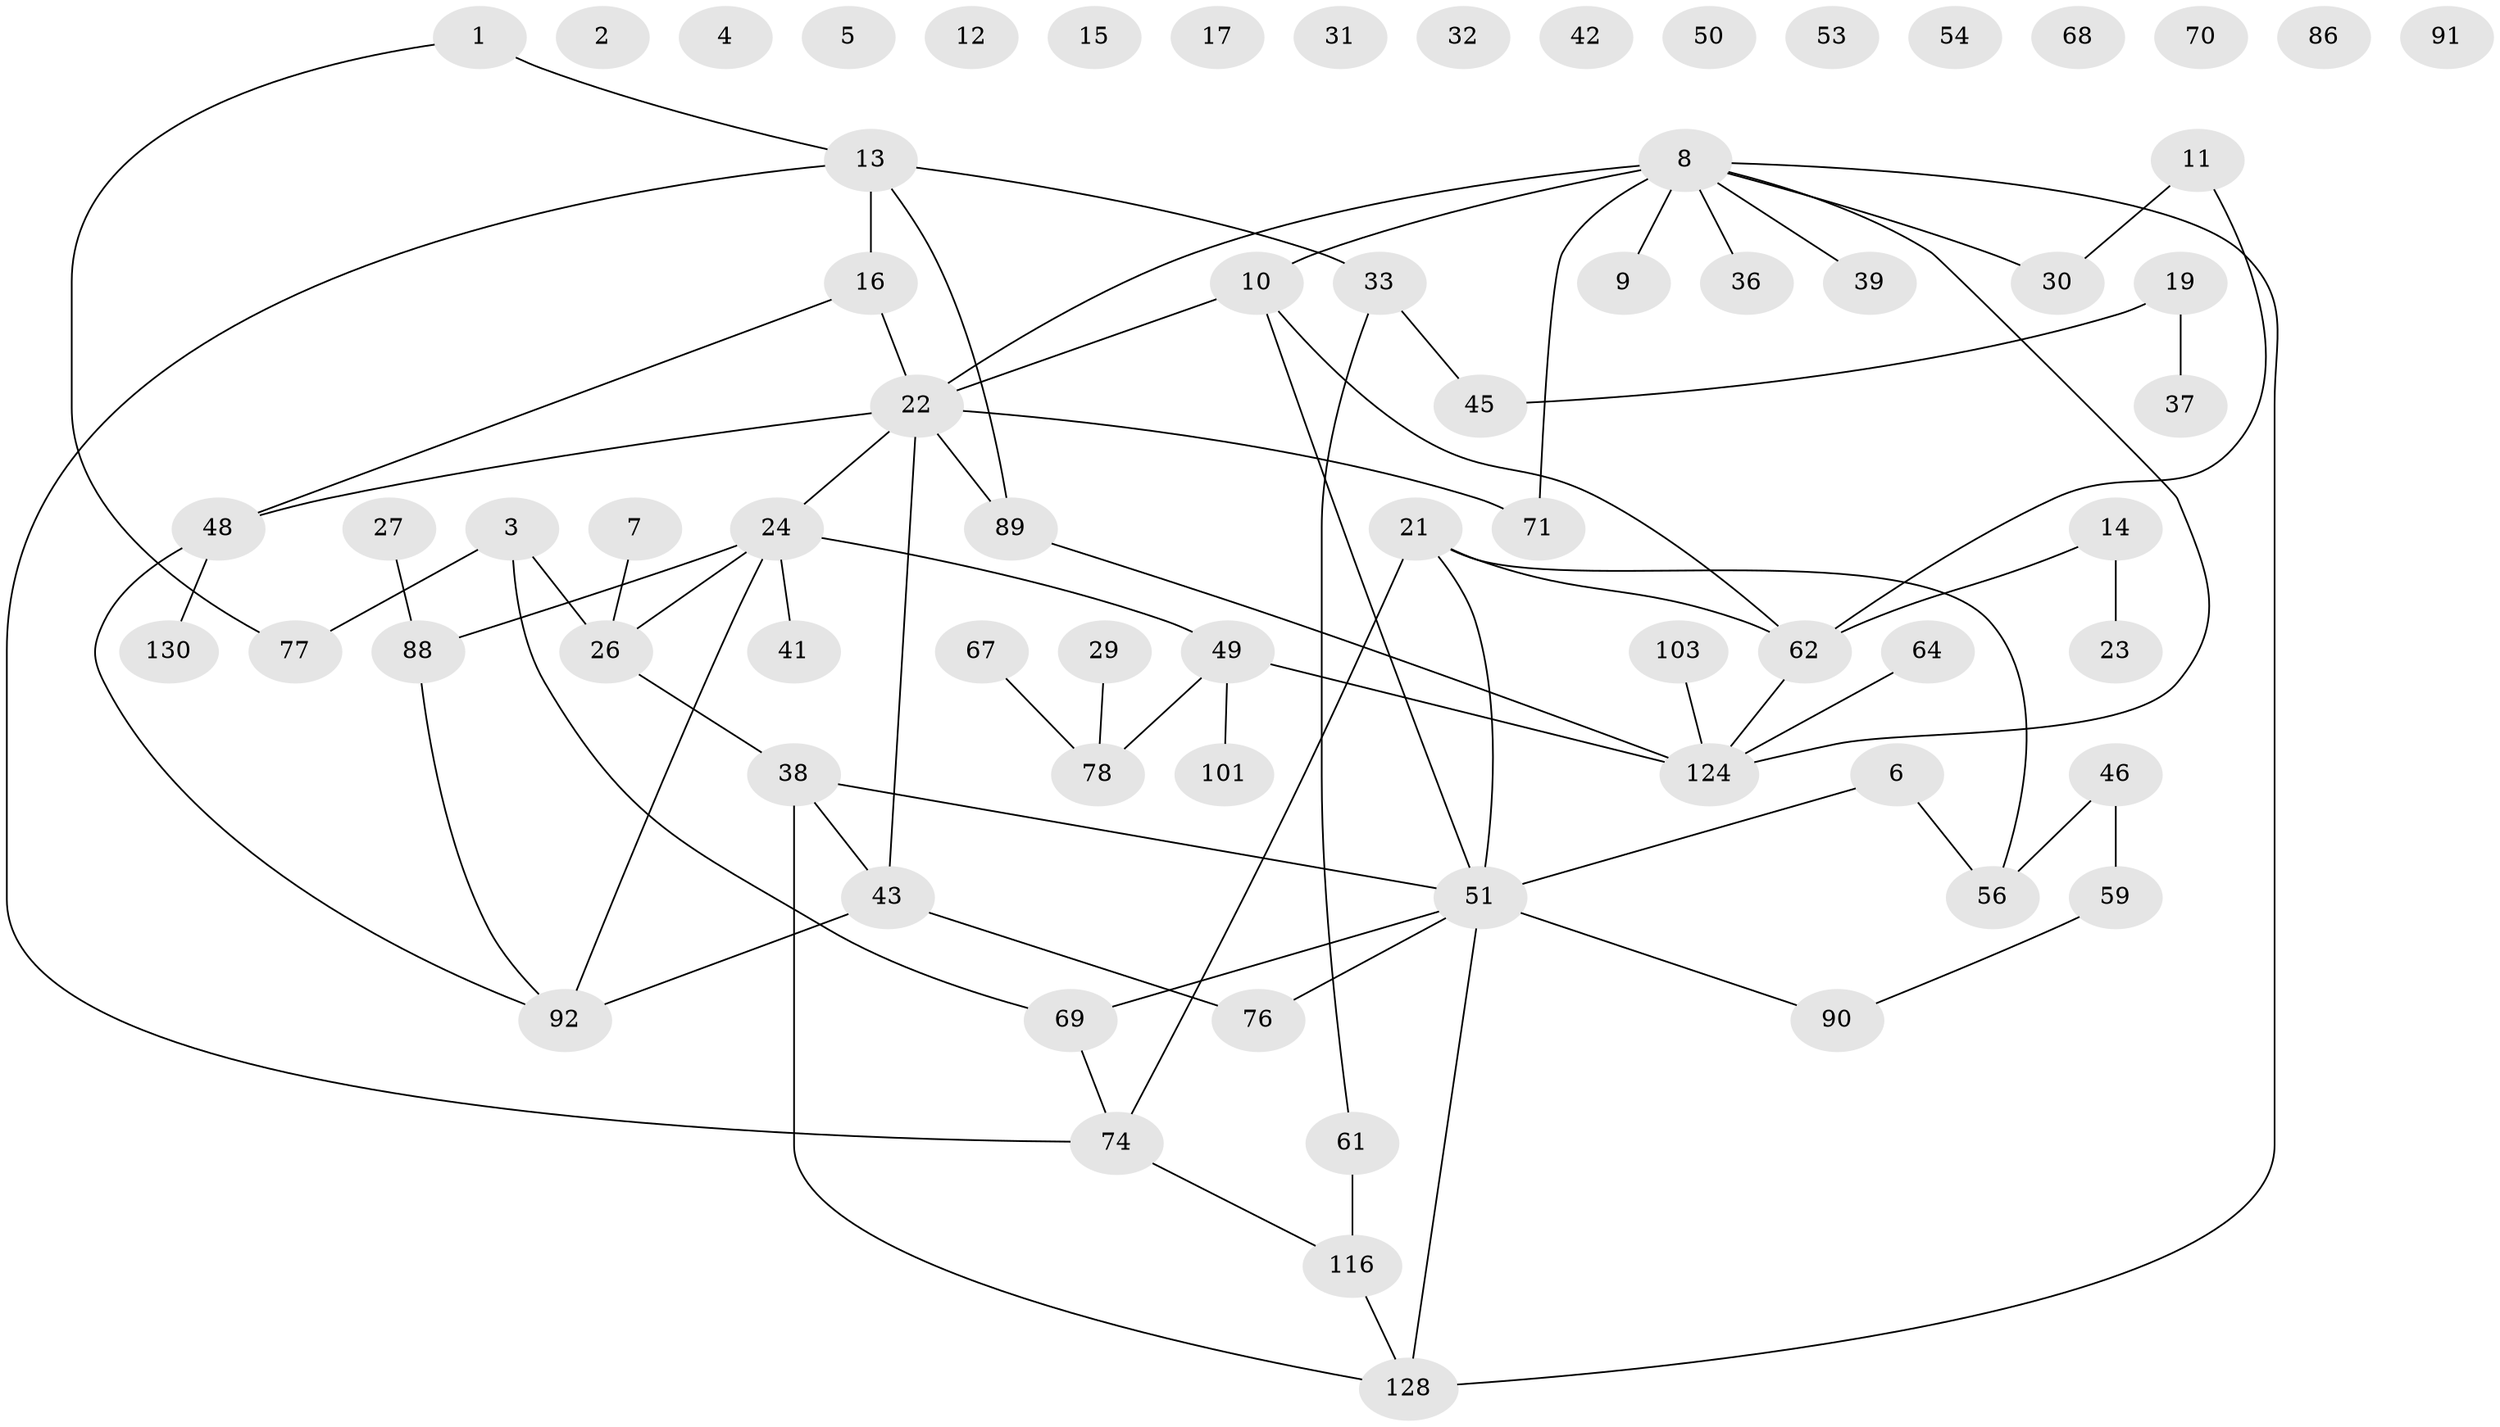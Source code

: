 // original degree distribution, {2: 0.3617021276595745, 0: 0.07092198581560284, 3: 0.19148936170212766, 4: 0.07092198581560284, 5: 0.014184397163120567, 1: 0.2624113475177305, 9: 0.0070921985815602835, 8: 0.0070921985815602835, 7: 0.0070921985815602835, 6: 0.0070921985815602835}
// Generated by graph-tools (version 1.1) at 2025/12/03/09/25 04:12:54]
// undirected, 70 vertices, 78 edges
graph export_dot {
graph [start="1"]
  node [color=gray90,style=filled];
  1;
  2;
  3 [super="+118"];
  4;
  5;
  6 [super="+132"];
  7 [super="+138"];
  8 [super="+18"];
  9 [super="+85+20"];
  10 [super="+140+60+28"];
  11;
  12 [super="+115+55"];
  13 [super="+40+47+72+112"];
  14 [super="+119"];
  15 [super="+35"];
  16 [super="+96"];
  17 [super="+34"];
  19;
  21 [super="+66"];
  22 [super="+25"];
  23;
  24 [super="+137+57+44"];
  26 [super="+93"];
  27 [super="+123"];
  29;
  30 [super="+125"];
  31 [super="+141"];
  32;
  33 [super="+99"];
  36;
  37;
  38 [super="+81"];
  39;
  41 [super="+106"];
  42;
  43;
  45 [super="+65"];
  46;
  48 [super="+84+52+80"];
  49 [super="+83+122"];
  50 [super="+82"];
  51 [super="+58"];
  53;
  54;
  56 [super="+109"];
  59 [super="+110"];
  61 [super="+102"];
  62 [super="+73"];
  64;
  67;
  68;
  69 [super="+139"];
  70 [super="+75"];
  71 [super="+79"];
  74;
  76 [super="+108+87"];
  77;
  78 [super="+117+114"];
  86;
  88 [super="+98+94"];
  89 [super="+100"];
  90;
  91;
  92;
  101;
  103;
  116 [super="+120"];
  124 [super="+129"];
  128 [super="+131"];
  130;
  1 -- 77;
  1 -- 13;
  3 -- 77;
  3 -- 69;
  3 -- 26;
  6 -- 51;
  6 -- 56;
  7 -- 26;
  8 -- 39;
  8 -- 128;
  8 -- 36;
  8 -- 22 [weight=2];
  8 -- 124;
  8 -- 30;
  8 -- 10;
  8 -- 9;
  8 -- 71;
  10 -- 51;
  10 -- 22;
  10 -- 62;
  11 -- 30;
  11 -- 62;
  13 -- 16;
  13 -- 33;
  13 -- 74;
  13 -- 89;
  14 -- 62;
  14 -- 23;
  16 -- 48;
  16 -- 22;
  19 -- 37;
  19 -- 45;
  21 -- 62;
  21 -- 74;
  21 -- 56;
  21 -- 51;
  22 -- 43;
  22 -- 48;
  22 -- 89;
  22 -- 24;
  22 -- 71;
  24 -- 88;
  24 -- 92;
  24 -- 26;
  24 -- 41;
  24 -- 49;
  26 -- 38;
  27 -- 88;
  29 -- 78;
  33 -- 45;
  33 -- 61;
  38 -- 128;
  38 -- 43;
  38 -- 51;
  43 -- 76;
  43 -- 92;
  46 -- 59;
  46 -- 56;
  48 -- 92;
  48 -- 130;
  49 -- 124;
  49 -- 101;
  49 -- 78;
  51 -- 128;
  51 -- 69;
  51 -- 90;
  51 -- 76;
  59 -- 90;
  61 -- 116;
  62 -- 124;
  64 -- 124;
  67 -- 78;
  69 -- 74;
  74 -- 116;
  88 -- 92;
  89 -- 124;
  103 -- 124;
  116 -- 128;
}
